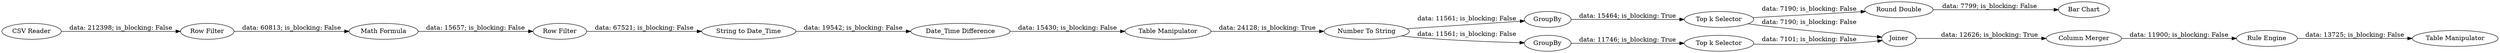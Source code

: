 digraph {
	"-1530227792369866326_9" [label="Table Manipulator"]
	"-1530227792369866326_13" [label="Bar Chart"]
	"-1530227792369866326_19" [label="Column Merger"]
	"-1530227792369866326_21" [label="Table Manipulator"]
	"-1530227792369866326_5" [label="String to Date_Time"]
	"-1530227792369866326_2" [label=GroupBy]
	"-1530227792369866326_6" [label="Date_Time Difference"]
	"-1530227792369866326_16" [label=GroupBy]
	"-1530227792369866326_1" [label="CSV Reader"]
	"-1530227792369866326_8" [label="Row Filter"]
	"-1530227792369866326_4" [label="Row Filter"]
	"-1530227792369866326_7" [label="Math Formula"]
	"-1530227792369866326_15" [label="Round Double"]
	"-1530227792369866326_14" [label="Number To String"]
	"-1530227792369866326_17" [label="Top k Selector"]
	"-1530227792369866326_18" [label=Joiner]
	"-1530227792369866326_20" [label="Rule Engine"]
	"-1530227792369866326_10" [label="Top k Selector"]
	"-1530227792369866326_5" -> "-1530227792369866326_6" [label="data: 19542; is_blocking: False"]
	"-1530227792369866326_1" -> "-1530227792369866326_4" [label="data: 212398; is_blocking: False"]
	"-1530227792369866326_4" -> "-1530227792369866326_7" [label="data: 60813; is_blocking: False"]
	"-1530227792369866326_19" -> "-1530227792369866326_20" [label="data: 11900; is_blocking: False"]
	"-1530227792369866326_6" -> "-1530227792369866326_9" [label="data: 15430; is_blocking: False"]
	"-1530227792369866326_16" -> "-1530227792369866326_17" [label="data: 11746; is_blocking: True"]
	"-1530227792369866326_10" -> "-1530227792369866326_18" [label="data: 7190; is_blocking: False"]
	"-1530227792369866326_9" -> "-1530227792369866326_14" [label="data: 24128; is_blocking: True"]
	"-1530227792369866326_10" -> "-1530227792369866326_15" [label="data: 7190; is_blocking: False"]
	"-1530227792369866326_14" -> "-1530227792369866326_16" [label="data: 11561; is_blocking: False"]
	"-1530227792369866326_2" -> "-1530227792369866326_10" [label="data: 15464; is_blocking: True"]
	"-1530227792369866326_20" -> "-1530227792369866326_21" [label="data: 13725; is_blocking: False"]
	"-1530227792369866326_8" -> "-1530227792369866326_5" [label="data: 67521; is_blocking: False"]
	"-1530227792369866326_14" -> "-1530227792369866326_2" [label="data: 11561; is_blocking: False"]
	"-1530227792369866326_17" -> "-1530227792369866326_18" [label="data: 7101; is_blocking: False"]
	"-1530227792369866326_15" -> "-1530227792369866326_13" [label="data: 7799; is_blocking: False"]
	"-1530227792369866326_18" -> "-1530227792369866326_19" [label="data: 12626; is_blocking: True"]
	"-1530227792369866326_7" -> "-1530227792369866326_8" [label="data: 15657; is_blocking: False"]
	rankdir=LR
}
